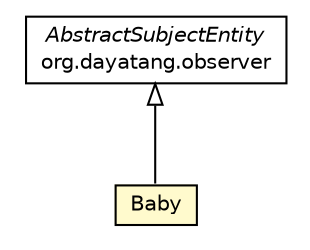 #!/usr/local/bin/dot
#
# Class diagram 
# Generated by UMLGraph version R5_6_6-8-g8d7759 (http://www.umlgraph.org/)
#

digraph G {
	edge [fontname="Helvetica",fontsize=10,labelfontname="Helvetica",labelfontsize=10];
	node [fontname="Helvetica",fontsize=10,shape=plaintext];
	nodesep=0.25;
	ranksep=0.5;
	// org.dayatang.observer.domain.Baby
	c14613 [label=<<table title="org.dayatang.observer.domain.Baby" border="0" cellborder="1" cellspacing="0" cellpadding="2" port="p" bgcolor="lemonChiffon" href="./Baby.html">
		<tr><td><table border="0" cellspacing="0" cellpadding="1">
<tr><td align="center" balign="center"> Baby </td></tr>
		</table></td></tr>
		</table>>, URL="./Baby.html", fontname="Helvetica", fontcolor="black", fontsize=10.0];
	//org.dayatang.observer.domain.Baby extends org.dayatang.observer.AbstractSubjectEntity
	c14676:p -> c14613:p [dir=back,arrowtail=empty];
	// org.dayatang.observer.AbstractSubjectEntity
	c14676 [label=<<table title="org.dayatang.observer.AbstractSubjectEntity" border="0" cellborder="1" cellspacing="0" cellpadding="2" port="p" href="http://java.sun.com/j2se/1.4.2/docs/api/org/dayatang/observer/AbstractSubjectEntity.html">
		<tr><td><table border="0" cellspacing="0" cellpadding="1">
<tr><td align="center" balign="center"><font face="Helvetica-Oblique"> AbstractSubjectEntity </font></td></tr>
<tr><td align="center" balign="center"> org.dayatang.observer </td></tr>
		</table></td></tr>
		</table>>, URL="http://java.sun.com/j2se/1.4.2/docs/api/org/dayatang/observer/AbstractSubjectEntity.html", fontname="Helvetica", fontcolor="black", fontsize=10.0];
}

